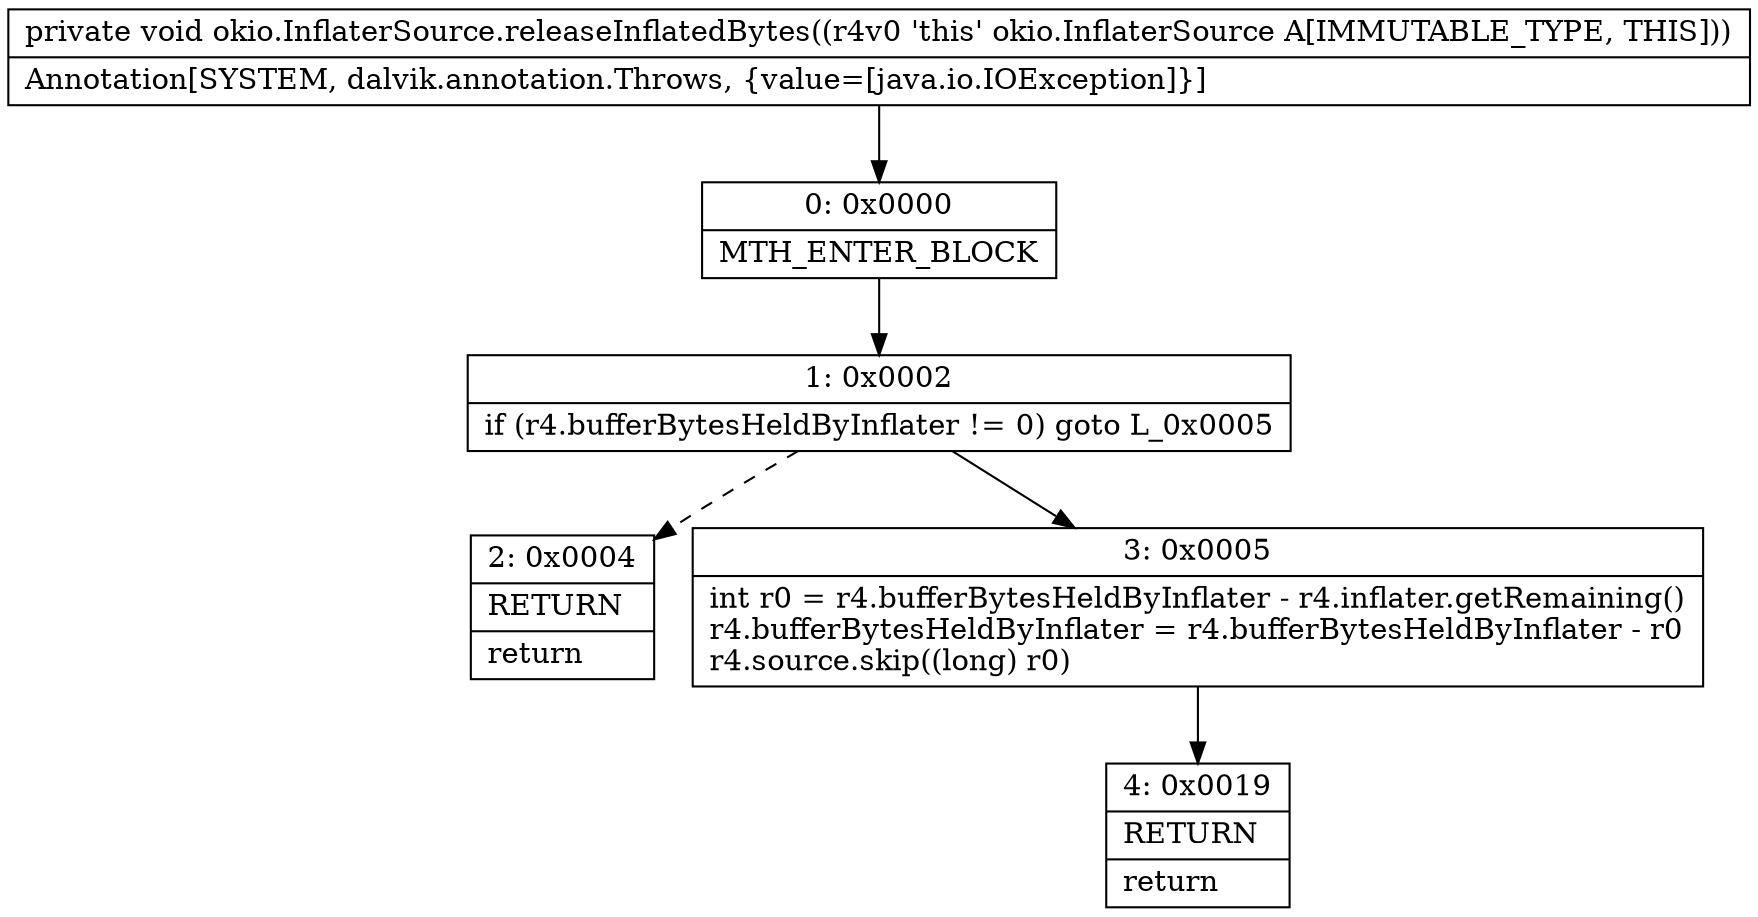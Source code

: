 digraph "CFG forokio.InflaterSource.releaseInflatedBytes()V" {
Node_0 [shape=record,label="{0\:\ 0x0000|MTH_ENTER_BLOCK\l}"];
Node_1 [shape=record,label="{1\:\ 0x0002|if (r4.bufferBytesHeldByInflater != 0) goto L_0x0005\l}"];
Node_2 [shape=record,label="{2\:\ 0x0004|RETURN\l|return\l}"];
Node_3 [shape=record,label="{3\:\ 0x0005|int r0 = r4.bufferBytesHeldByInflater \- r4.inflater.getRemaining()\lr4.bufferBytesHeldByInflater = r4.bufferBytesHeldByInflater \- r0\lr4.source.skip((long) r0)\l}"];
Node_4 [shape=record,label="{4\:\ 0x0019|RETURN\l|return\l}"];
MethodNode[shape=record,label="{private void okio.InflaterSource.releaseInflatedBytes((r4v0 'this' okio.InflaterSource A[IMMUTABLE_TYPE, THIS]))  | Annotation[SYSTEM, dalvik.annotation.Throws, \{value=[java.io.IOException]\}]\l}"];
MethodNode -> Node_0;
Node_0 -> Node_1;
Node_1 -> Node_2[style=dashed];
Node_1 -> Node_3;
Node_3 -> Node_4;
}

